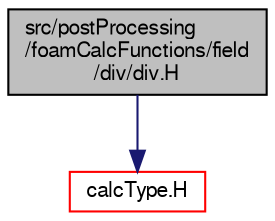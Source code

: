 digraph "src/postProcessing/foamCalcFunctions/field/div/div.H"
{
  bgcolor="transparent";
  edge [fontname="FreeSans",fontsize="10",labelfontname="FreeSans",labelfontsize="10"];
  node [fontname="FreeSans",fontsize="10",shape=record];
  Node0 [label="src/postProcessing\l/foamCalcFunctions/field\l/div/div.H",height=0.2,width=0.4,color="black", fillcolor="grey75", style="filled", fontcolor="black"];
  Node0 -> Node1 [color="midnightblue",fontsize="10",style="solid",fontname="FreeSans"];
  Node1 [label="calcType.H",height=0.2,width=0.4,color="red",URL="$a13112.html"];
}
